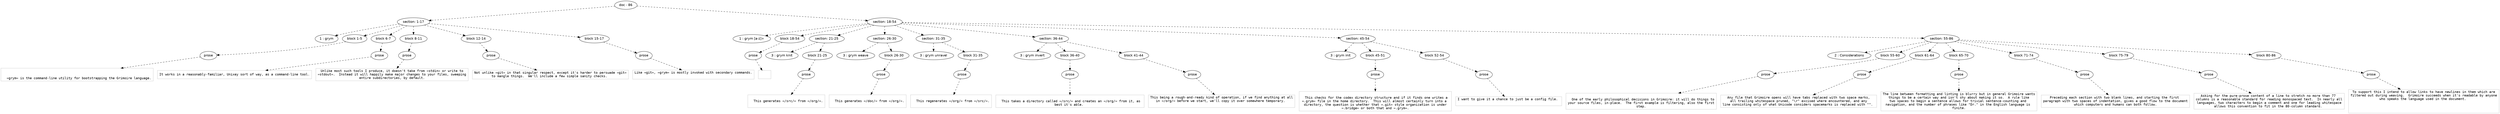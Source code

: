 digraph hierarchy {

node [fontname=Helvetica]
edge [style=dashed]

doc_0 [label="doc - 86"]


doc_0 -> { section_1 section_2}
{rank=same; section_1 section_2}

section_1 [label="section: 1-17"]

section_2 [label="section: 18-54"]


section_1 -> { header_3 block_4 block_5 block_6 block_7 block_8}
{rank=same; header_3 block_4 block_5 block_6 block_7 block_8}

header_3 [label="1 : grym"]

block_4 [label="block 1-5"]

block_5 [label="block 6-7"]

block_6 [label="block 8-11"]

block_7 [label="block 12-14"]

block_8 [label="block 15-17"]


block_4 -> { prose_9}
{rank=same; prose_9}

prose_9 [label="prose"]


prose_9 -> leaf_10
leaf_10  [color=Gray,shape=rectangle,fontname=Inconsolata,label="

  =grym= is the command-line utility for bootstrapping the Grimoire language.
"]
block_5 -> { prose_11}
{rank=same; prose_11}

prose_11 [label="prose"]


prose_11 -> leaf_12
leaf_12  [color=Gray,shape=rectangle,fontname=Inconsolata,label="It works in a reasonably-familiar, Unixey sort of way, as a command-line tool.
"]
block_6 -> { prose_13}
{rank=same; prose_13}

prose_13 [label="prose"]


prose_13 -> leaf_14
leaf_14  [color=Gray,shape=rectangle,fontname=Inconsolata,label="Unlike most such tools I produce, it doesn't take from =stdin= or write to
=stdout=.  Instead it will happily make major changes to your files, sweeping
entire subdirectories, by default.
"]
block_7 -> { prose_15}
{rank=same; prose_15}

prose_15 [label="prose"]


prose_15 -> leaf_16
leaf_16  [color=Gray,shape=rectangle,fontname=Inconsolata,label="Not unlike =git= in that singular respect, except it's harder to persuade =git=
to mangle things.  We'll include a few simple sanity checks. 
"]
block_8 -> { prose_17}
{rank=same; prose_17}

prose_17 [label="prose"]


prose_17 -> leaf_18
leaf_18  [color=Gray,shape=rectangle,fontname=Inconsolata,label="Like =git=, =grym= is mostly invoked with secondary commands.

"]
section_2 -> { header_19 block_20 section_21 section_22 section_23 section_24 section_25 section_26}
{rank=same; header_19 block_20 section_21 section_22 section_23 section_24 section_25 section_26}

header_19 [label="1 : grym [a-z]+"]

block_20 [label="block 18-54"]

section_21 [label="section: 21-25"]

section_22 [label="section: 26-30"]

section_23 [label="section: 31-35"]

section_24 [label="section: 36-44"]

section_25 [label="section: 45-54"]

section_26 [label="section: 55-86"]


block_20 -> { prose_27}
{rank=same; prose_27}

prose_27 [label="prose"]


prose_27 -> leaf_28
leaf_28  [color=Gray,shape=rectangle,fontname=Inconsolata,label="
"]
section_21 -> { header_29 block_30}
{rank=same; header_29 block_30}

header_29 [label="3 : grym knit"]

block_30 [label="block 21-25"]


block_30 -> { prose_31}
{rank=same; prose_31}

prose_31 [label="prose"]


prose_31 -> leaf_32
leaf_32  [color=Gray,shape=rectangle,fontname=Inconsolata,label="
  This generates =/src/= from =/org/=.

"]
section_22 -> { header_33 block_34}
{rank=same; header_33 block_34}

header_33 [label="3 : grym weave"]

block_34 [label="block 26-30"]


block_34 -> { prose_35}
{rank=same; prose_35}

prose_35 [label="prose"]


prose_35 -> leaf_36
leaf_36  [color=Gray,shape=rectangle,fontname=Inconsolata,label="
  This generates =/doc/= from =/org/=.

"]
section_23 -> { header_37 block_38}
{rank=same; header_37 block_38}

header_37 [label="3 : grym unravel"]

block_38 [label="block 31-35"]


block_38 -> { prose_39}
{rank=same; prose_39}

prose_39 [label="prose"]


prose_39 -> leaf_40
leaf_40  [color=Gray,shape=rectangle,fontname=Inconsolata,label="
  This regenerates =/org/= from =/src/=.

"]
section_24 -> { header_41 block_42 block_43}
{rank=same; header_41 block_42 block_43}

header_41 [label="3 : grym invert"]

block_42 [label="block 36-40"]

block_43 [label="block 41-44"]


block_42 -> { prose_44}
{rank=same; prose_44}

prose_44 [label="prose"]


prose_44 -> leaf_45
leaf_45  [color=Gray,shape=rectangle,fontname=Inconsolata,label="
  This takes a directory called =/src/= and creates an =/org/= from it, as 
best it's able. 
"]
block_43 -> { prose_46}
{rank=same; prose_46}

prose_46 [label="prose"]


prose_46 -> leaf_47
leaf_47  [color=Gray,shape=rectangle,fontname=Inconsolata,label="This being a rough-and-ready kind of operation, if we find anything at all
in =/org/= before we start, we'll copy it over somewhere temporary. 

"]
section_25 -> { header_48 block_49 block_50}
{rank=same; header_48 block_49 block_50}

header_48 [label="3 : grym init"]

block_49 [label="block 45-51"]

block_50 [label="block 52-54"]


block_49 -> { prose_51}
{rank=same; prose_51}

prose_51 [label="prose"]


prose_51 -> leaf_52
leaf_52  [color=Gray,shape=rectangle,fontname=Inconsolata,label="
  This checks for the codex directory structure and if it finds one writes a 
=.grym= file in the home directory.  This will almost certainly turn into a 
directory, the question is whether that =.git= style organization is under
=.bridge= or both that and =.grym=.
"]
block_50 -> { prose_53}
{rank=same; prose_53}

prose_53 [label="prose"]


prose_53 -> leaf_54
leaf_54  [color=Gray,shape=rectangle,fontname=Inconsolata,label="I want to give it a chance to just be a config file. 

"]
section_26 -> { header_55 block_56 block_57 block_58 block_59 block_60 block_61}
{rank=same; header_55 block_56 block_57 block_58 block_59 block_60 block_61}

header_55 [label="2 : Considerations"]

block_56 [label="block 55-60"]

block_57 [label="block 61-64"]

block_58 [label="block 65-70"]

block_59 [label="block 71-74"]

block_60 [label="block 75-79"]

block_61 [label="block 80-86"]


block_56 -> { prose_62}
{rank=same; prose_62}

prose_62 [label="prose"]


prose_62 -> leaf_63
leaf_63  [color=Gray,shape=rectangle,fontname=Inconsolata,label="
  One of the early philosophical decisions in Grimoire: it will do things to
your source files, in-place.  The first example is filtering, also the first
step.
"]
block_57 -> { prose_64}
{rank=same; prose_64}

prose_64 [label="prose"]


prose_64 -> leaf_65
leaf_65  [color=Gray,shape=rectangle,fontname=Inconsolata,label="Any file that Grimoire opens will have tabs replaced with two space marks,
all trailing whitespace pruned, \"\\r\" excised where encountered, and any
line consisting only of what Unicode considers spacemarks is replaced with \"\". 
"]
block_58 -> { prose_66}
{rank=same; prose_66}

prose_66 [label="prose"]


prose_66 -> leaf_67
leaf_67  [color=Gray,shape=rectangle,fontname=Inconsolata,label="The line between formatting and linting is blurry but in general Grimoire wants
things to be a certain way and isn't shy about making it so.  A rule like
two spaces to begin a sentence allows for trivial sentence-counting and 
navigation, and the number of phrases like \"Dr.\" in the English language is 
finite.
"]
block_59 -> { prose_68}
{rank=same; prose_68}

prose_68 [label="prose"]


prose_68 -> leaf_69
leaf_69  [color=Gray,shape=rectangle,fontname=Inconsolata,label="Preceding each section with two blank lines, and starting the first 
paragraph with two spaces of indentation, gives a good flow to the document
which computers and humans can both follow.
"]
block_60 -> { prose_70}
{rank=same; prose_70}

prose_70 [label="prose"]


prose_70 -> leaf_71
leaf_71  [color=Gray,shape=rectangle,fontname=Inconsolata,label="Asking for the pure-prose content of a line to stretch no more than 77 
columns is a reasonable standard for reading monospaced text.  In nearly all
languages, two characters to begin a comment and one for leading whitespace
allows this convention to fit in the 80-column standard. 
"]
block_61 -> { prose_72}
{rank=same; prose_72}

prose_72 [label="prose"]


prose_72 -> leaf_73
leaf_73  [color=Gray,shape=rectangle,fontname=Inconsolata,label="To support this I intend to allow links to have newlines in them which are
filtered out during weaving.  Grimoire succeeds when it's readable by anyone
who speaks the language used in the document. 



"]

}

